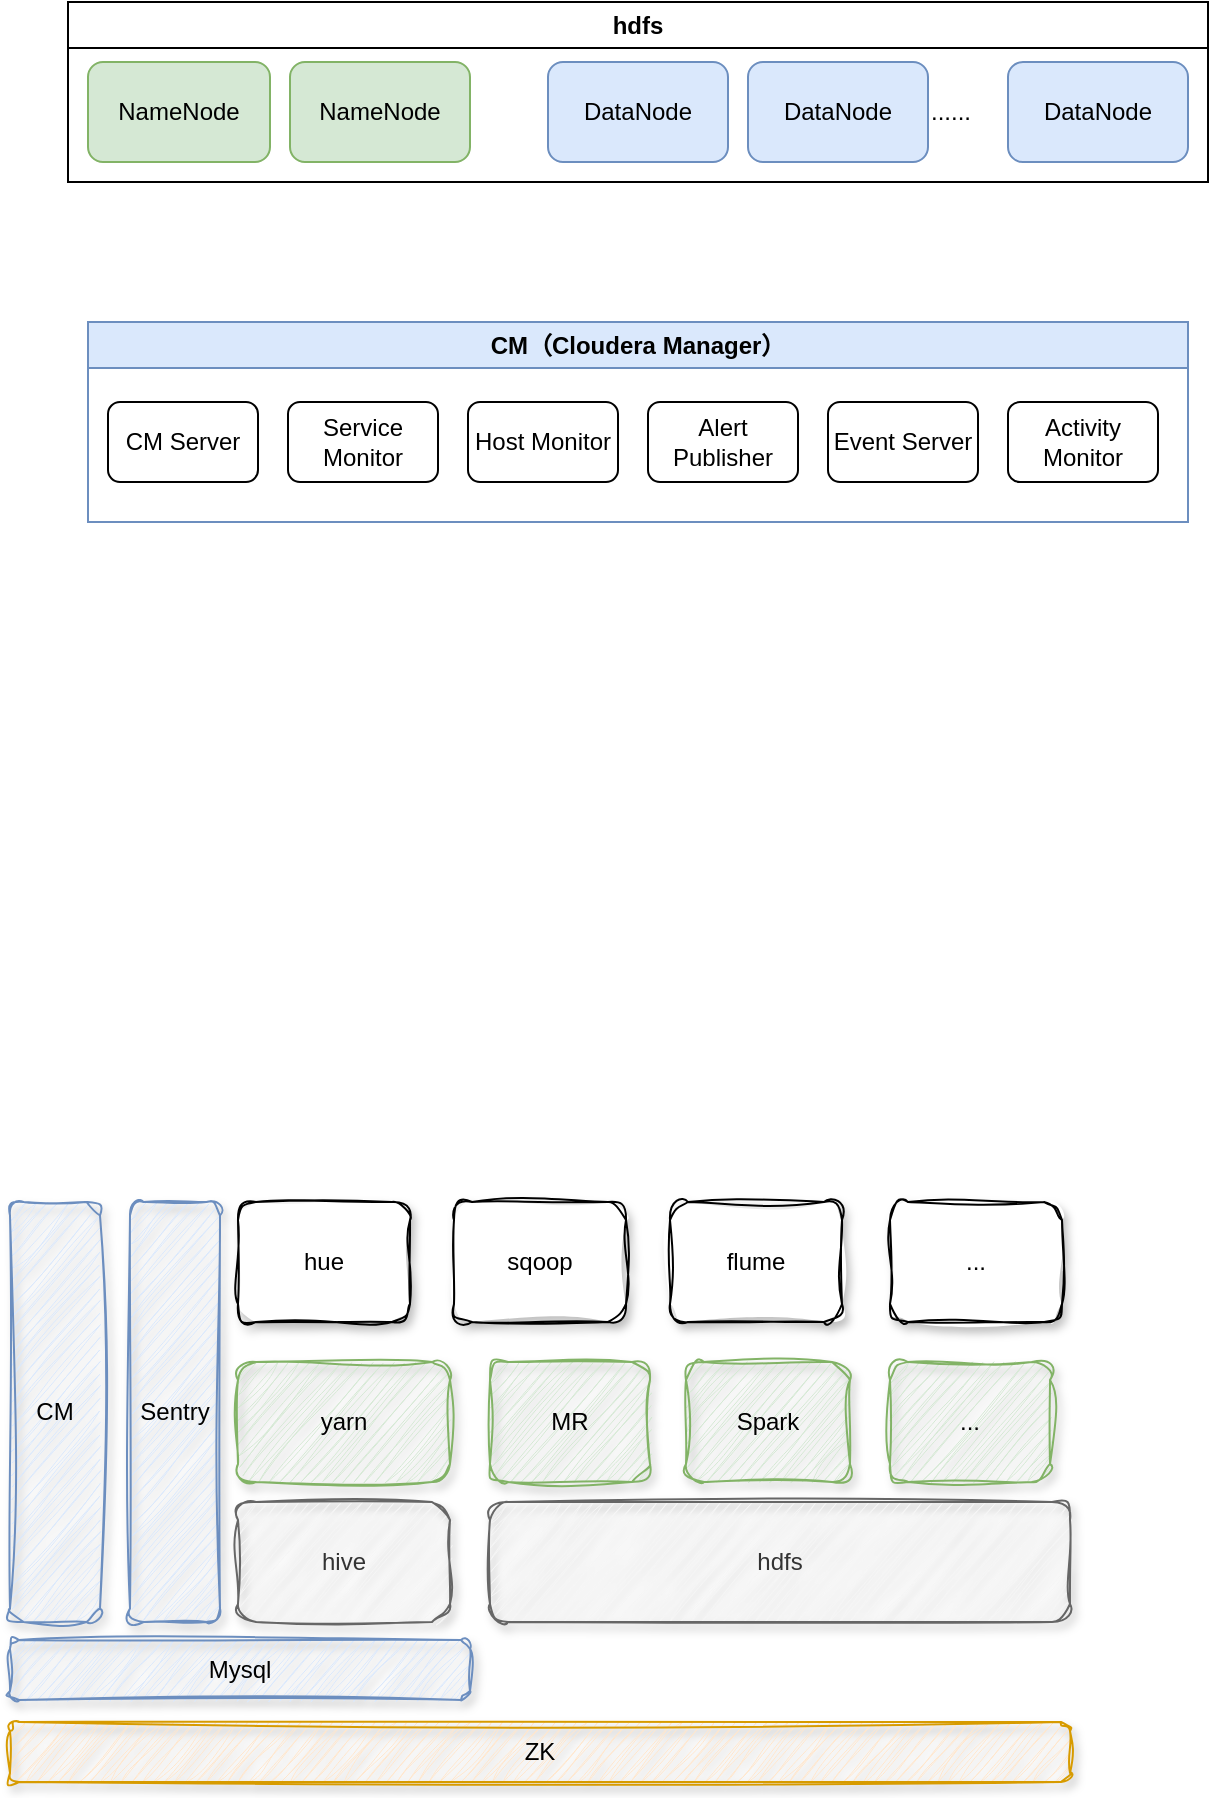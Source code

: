 <mxfile version="21.3.8" type="github">
  <diagram name="第 1 页" id="7sCevdrtHykGbMQd64Wu">
    <mxGraphModel dx="1050" dy="619" grid="1" gridSize="10" guides="1" tooltips="1" connect="1" arrows="1" fold="1" page="1" pageScale="1" pageWidth="827" pageHeight="1169" math="0" shadow="0">
      <root>
        <mxCell id="0" />
        <mxCell id="1" parent="0" />
        <mxCell id="LgYFPJW4wqwrd6ntm6W2-34" style="edgeStyle=orthogonalEdgeStyle;rounded=0;orthogonalLoop=1;jettySize=auto;html=1;entryX=0.5;entryY=1;entryDx=0;entryDy=0;shape=flexArrow;strokeColor=none;fillColor=default;" edge="1" parent="1" source="LgYFPJW4wqwrd6ntm6W2-14" target="LgYFPJW4wqwrd6ntm6W2-32">
          <mxGeometry relative="1" as="geometry" />
        </mxCell>
        <mxCell id="LgYFPJW4wqwrd6ntm6W2-14" value="CM（Cloudera Manager）" style="swimlane;whiteSpace=wrap;html=1;fillColor=#dae8fc;strokeColor=#6c8ebf;glass=0;shadow=0;" vertex="1" parent="1">
          <mxGeometry x="149" y="510" width="550" height="100" as="geometry" />
        </mxCell>
        <mxCell id="LgYFPJW4wqwrd6ntm6W2-12" value="CM Server" style="rounded=1;whiteSpace=wrap;html=1;" vertex="1" parent="LgYFPJW4wqwrd6ntm6W2-14">
          <mxGeometry x="10" y="40" width="75" height="40" as="geometry" />
        </mxCell>
        <mxCell id="LgYFPJW4wqwrd6ntm6W2-10" value="Service Monitor" style="rounded=1;whiteSpace=wrap;html=1;" vertex="1" parent="LgYFPJW4wqwrd6ntm6W2-14">
          <mxGeometry x="100" y="40" width="75" height="40" as="geometry" />
        </mxCell>
        <mxCell id="LgYFPJW4wqwrd6ntm6W2-9" value="Host Monitor" style="rounded=1;whiteSpace=wrap;html=1;" vertex="1" parent="LgYFPJW4wqwrd6ntm6W2-14">
          <mxGeometry x="190" y="40" width="75" height="40" as="geometry" />
        </mxCell>
        <mxCell id="LgYFPJW4wqwrd6ntm6W2-7" value="Alert Publisher" style="rounded=1;whiteSpace=wrap;html=1;" vertex="1" parent="LgYFPJW4wqwrd6ntm6W2-14">
          <mxGeometry x="280" y="40" width="75" height="40" as="geometry" />
        </mxCell>
        <mxCell id="LgYFPJW4wqwrd6ntm6W2-8" value="Event Server" style="rounded=1;whiteSpace=wrap;html=1;" vertex="1" parent="LgYFPJW4wqwrd6ntm6W2-14">
          <mxGeometry x="370" y="40" width="75" height="40" as="geometry" />
        </mxCell>
        <mxCell id="LgYFPJW4wqwrd6ntm6W2-5" value="Activity Monitor" style="rounded=1;whiteSpace=wrap;html=1;" vertex="1" parent="LgYFPJW4wqwrd6ntm6W2-14">
          <mxGeometry x="460" y="40" width="75" height="40" as="geometry" />
        </mxCell>
        <mxCell id="LgYFPJW4wqwrd6ntm6W2-32" value="hdfs" style="swimlane;whiteSpace=wrap;html=1;" vertex="1" parent="1">
          <mxGeometry x="139" y="350" width="570" height="90" as="geometry" />
        </mxCell>
        <mxCell id="LgYFPJW4wqwrd6ntm6W2-22" value="NameNode" style="rounded=1;whiteSpace=wrap;html=1;fillColor=#d5e8d4;strokeColor=#82b366;" vertex="1" parent="LgYFPJW4wqwrd6ntm6W2-32">
          <mxGeometry x="10" y="30" width="91" height="50" as="geometry" />
        </mxCell>
        <mxCell id="LgYFPJW4wqwrd6ntm6W2-23" value="NameNode" style="rounded=1;whiteSpace=wrap;html=1;fillColor=#d5e8d4;strokeColor=#82b366;" vertex="1" parent="LgYFPJW4wqwrd6ntm6W2-32">
          <mxGeometry x="111" y="30" width="90" height="50" as="geometry" />
        </mxCell>
        <mxCell id="LgYFPJW4wqwrd6ntm6W2-24" value="DataNode" style="rounded=1;whiteSpace=wrap;html=1;fillColor=#dae8fc;strokeColor=#6c8ebf;" vertex="1" parent="LgYFPJW4wqwrd6ntm6W2-32">
          <mxGeometry x="240" y="30" width="90" height="50" as="geometry" />
        </mxCell>
        <mxCell id="LgYFPJW4wqwrd6ntm6W2-25" value="DataNode" style="rounded=1;whiteSpace=wrap;html=1;fillColor=#dae8fc;strokeColor=#6c8ebf;" vertex="1" parent="LgYFPJW4wqwrd6ntm6W2-32">
          <mxGeometry x="470" y="30" width="90" height="50" as="geometry" />
        </mxCell>
        <mxCell id="LgYFPJW4wqwrd6ntm6W2-28" value="......" style="text;html=1;align=center;verticalAlign=middle;resizable=0;points=[];autosize=1;strokeColor=none;fillColor=none;" vertex="1" parent="LgYFPJW4wqwrd6ntm6W2-32">
          <mxGeometry x="421" y="40" width="40" height="30" as="geometry" />
        </mxCell>
        <mxCell id="LgYFPJW4wqwrd6ntm6W2-29" value="DataNode" style="rounded=1;whiteSpace=wrap;html=1;fillColor=#dae8fc;strokeColor=#6c8ebf;" vertex="1" parent="LgYFPJW4wqwrd6ntm6W2-32">
          <mxGeometry x="340" y="30" width="90" height="50" as="geometry" />
        </mxCell>
        <mxCell id="LgYFPJW4wqwrd6ntm6W2-37" value="CM" style="rounded=1;whiteSpace=wrap;html=1;fillColor=#dae8fc;strokeColor=#6c8ebf;sketch=1;curveFitting=1;jiggle=2;shadow=1;glass=0;" vertex="1" parent="1">
          <mxGeometry x="110" y="950" width="45" height="210" as="geometry" />
        </mxCell>
        <mxCell id="LgYFPJW4wqwrd6ntm6W2-38" value="hdfs" style="rounded=1;whiteSpace=wrap;html=1;fillColor=#f5f5f5;strokeColor=#666666;fontColor=#333333;sketch=1;curveFitting=1;jiggle=2;shadow=1;glass=0;" vertex="1" parent="1">
          <mxGeometry x="350" y="1100" width="290" height="60" as="geometry" />
        </mxCell>
        <mxCell id="LgYFPJW4wqwrd6ntm6W2-39" value="yarn" style="rounded=1;whiteSpace=wrap;html=1;fillColor=#d5e8d4;strokeColor=#82b366;sketch=1;curveFitting=1;jiggle=2;shadow=1;glass=0;" vertex="1" parent="1">
          <mxGeometry x="224" y="1030" width="106" height="60" as="geometry" />
        </mxCell>
        <mxCell id="LgYFPJW4wqwrd6ntm6W2-40" value="hive" style="rounded=1;whiteSpace=wrap;html=1;fillColor=#f5f5f5;strokeColor=#666666;fontColor=#333333;sketch=1;curveFitting=1;jiggle=2;shadow=1;glass=0;" vertex="1" parent="1">
          <mxGeometry x="224" y="1100" width="106" height="60" as="geometry" />
        </mxCell>
        <mxCell id="LgYFPJW4wqwrd6ntm6W2-41" value="hue" style="rounded=1;whiteSpace=wrap;html=1;sketch=1;curveFitting=1;jiggle=2;shadow=1;glass=0;" vertex="1" parent="1">
          <mxGeometry x="224" y="950" width="86" height="60" as="geometry" />
        </mxCell>
        <mxCell id="LgYFPJW4wqwrd6ntm6W2-44" value="Sentry" style="rounded=1;whiteSpace=wrap;html=1;fillColor=#dae8fc;strokeColor=#6c8ebf;sketch=1;curveFitting=1;jiggle=2;shadow=1;glass=0;" vertex="1" parent="1">
          <mxGeometry x="170" y="950" width="45" height="210" as="geometry" />
        </mxCell>
        <mxCell id="LgYFPJW4wqwrd6ntm6W2-45" value="ZK" style="rounded=1;whiteSpace=wrap;html=1;fillColor=#ffe6cc;strokeColor=#d79b00;sketch=1;curveFitting=1;jiggle=2;shadow=1;glass=0;" vertex="1" parent="1">
          <mxGeometry x="110" y="1210" width="530" height="30" as="geometry" />
        </mxCell>
        <mxCell id="LgYFPJW4wqwrd6ntm6W2-49" value="sqoop" style="rounded=1;whiteSpace=wrap;html=1;sketch=1;curveFitting=1;jiggle=2;shadow=1;glass=0;" vertex="1" parent="1">
          <mxGeometry x="332" y="950" width="86" height="60" as="geometry" />
        </mxCell>
        <mxCell id="LgYFPJW4wqwrd6ntm6W2-50" value="flume" style="rounded=1;whiteSpace=wrap;html=1;sketch=1;curveFitting=1;jiggle=2;shadow=1;glass=0;" vertex="1" parent="1">
          <mxGeometry x="440" y="950" width="86" height="60" as="geometry" />
        </mxCell>
        <mxCell id="LgYFPJW4wqwrd6ntm6W2-51" value="..." style="rounded=1;whiteSpace=wrap;html=1;sketch=1;curveFitting=1;jiggle=2;shadow=1;glass=0;" vertex="1" parent="1">
          <mxGeometry x="550" y="950" width="86" height="60" as="geometry" />
        </mxCell>
        <mxCell id="LgYFPJW4wqwrd6ntm6W2-53" value="MR" style="rounded=1;whiteSpace=wrap;html=1;fillColor=#d5e8d4;strokeColor=#82b366;sketch=1;curveFitting=1;jiggle=2;shadow=1;glass=0;" vertex="1" parent="1">
          <mxGeometry x="350" y="1030" width="80" height="60" as="geometry" />
        </mxCell>
        <mxCell id="LgYFPJW4wqwrd6ntm6W2-54" value="Spark" style="rounded=1;whiteSpace=wrap;html=1;fillColor=#d5e8d4;strokeColor=#82b366;sketch=1;curveFitting=1;jiggle=2;shadow=1;glass=0;" vertex="1" parent="1">
          <mxGeometry x="448" y="1030" width="82" height="60" as="geometry" />
        </mxCell>
        <mxCell id="LgYFPJW4wqwrd6ntm6W2-55" value="..." style="rounded=1;whiteSpace=wrap;html=1;fillColor=#d5e8d4;strokeColor=#82b366;sketch=1;curveFitting=1;jiggle=2;shadow=1;glass=0;" vertex="1" parent="1">
          <mxGeometry x="550" y="1030" width="80" height="60" as="geometry" />
        </mxCell>
        <mxCell id="LgYFPJW4wqwrd6ntm6W2-56" value="Mysql" style="rounded=1;whiteSpace=wrap;html=1;fillColor=#dae8fc;strokeColor=#6c8ebf;sketch=1;curveFitting=1;jiggle=2;shadow=1;glass=0;" vertex="1" parent="1">
          <mxGeometry x="110" y="1169" width="230" height="30" as="geometry" />
        </mxCell>
      </root>
    </mxGraphModel>
  </diagram>
</mxfile>
